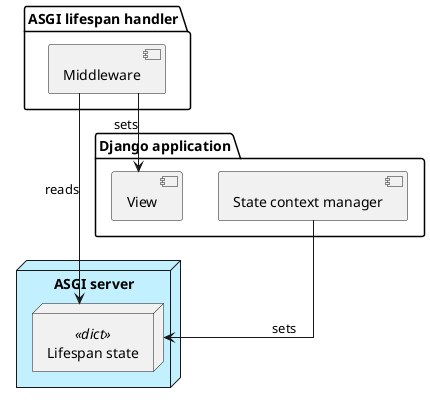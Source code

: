 @startuml

hide circle
show class circle
skinparam shadowing false
skinparam backgroundColor white
skinparam defaultFontName Calibri
skinparam defaultMonospacedFontName Consolas
skinparam linetype ortho
skinparam groupInheritance 2
'left to right direction

node "ASGI server" as ASGI #APPLICATION {
    node "Lifespan state" as state <<dict>>
}

package "ASGI lifespan handler" as package {
    [Middleware] as middleware
}

package "Django application" as Django {
    [State context manager] as manager
    [View] as view
    middleware --> view : sets
}

manager --> state : sets
middleware --> state : reads

@enduml
